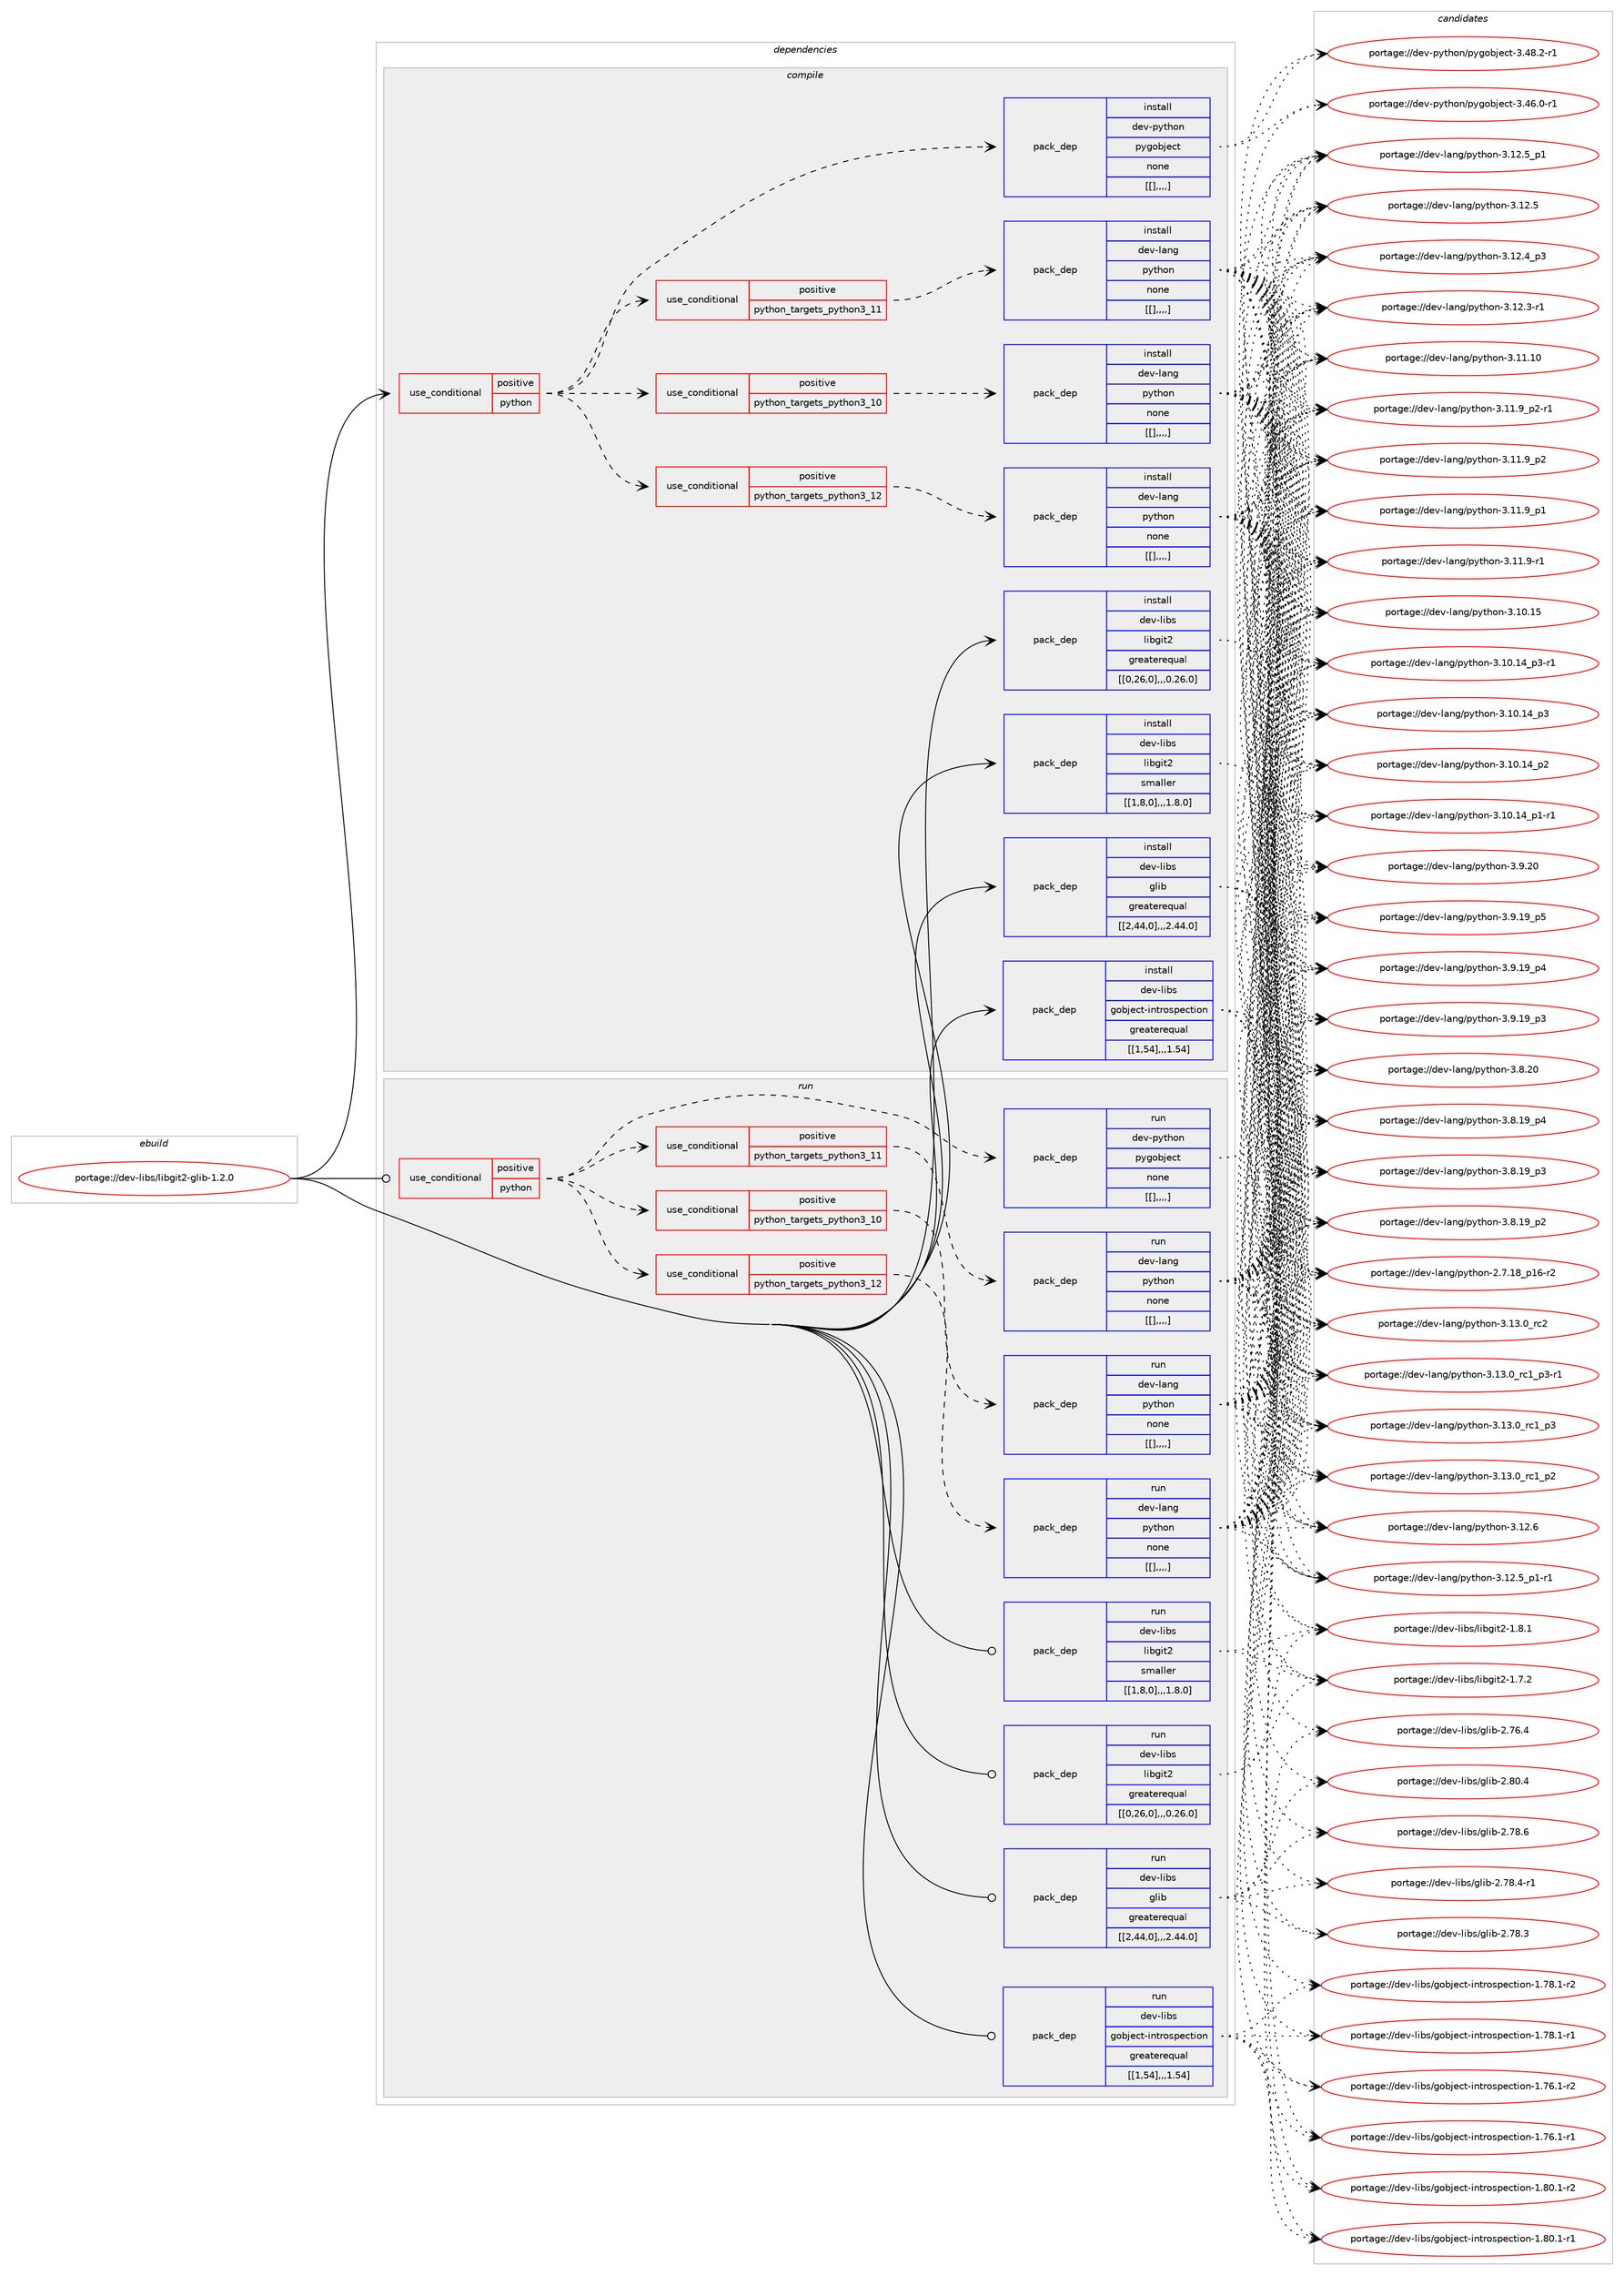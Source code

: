 digraph prolog {

# *************
# Graph options
# *************

newrank=true;
concentrate=true;
compound=true;
graph [rankdir=LR,fontname=Helvetica,fontsize=10,ranksep=1.5];#, ranksep=2.5, nodesep=0.2];
edge  [arrowhead=vee];
node  [fontname=Helvetica,fontsize=10];

# **********
# The ebuild
# **********

subgraph cluster_leftcol {
color=gray;
label=<<i>ebuild</i>>;
id [label="portage://dev-libs/libgit2-glib-1.2.0", color=red, width=4, href="../dev-libs/libgit2-glib-1.2.0.svg"];
}

# ****************
# The dependencies
# ****************

subgraph cluster_midcol {
color=gray;
label=<<i>dependencies</i>>;
subgraph cluster_compile {
fillcolor="#eeeeee";
style=filled;
label=<<i>compile</i>>;
subgraph cond27220 {
dependency110804 [label=<<TABLE BORDER="0" CELLBORDER="1" CELLSPACING="0" CELLPADDING="4"><TR><TD ROWSPAN="3" CELLPADDING="10">use_conditional</TD></TR><TR><TD>positive</TD></TR><TR><TD>python</TD></TR></TABLE>>, shape=none, color=red];
subgraph cond27221 {
dependency110805 [label=<<TABLE BORDER="0" CELLBORDER="1" CELLSPACING="0" CELLPADDING="4"><TR><TD ROWSPAN="3" CELLPADDING="10">use_conditional</TD></TR><TR><TD>positive</TD></TR><TR><TD>python_targets_python3_10</TD></TR></TABLE>>, shape=none, color=red];
subgraph pack82420 {
dependency110806 [label=<<TABLE BORDER="0" CELLBORDER="1" CELLSPACING="0" CELLPADDING="4" WIDTH="220"><TR><TD ROWSPAN="6" CELLPADDING="30">pack_dep</TD></TR><TR><TD WIDTH="110">install</TD></TR><TR><TD>dev-lang</TD></TR><TR><TD>python</TD></TR><TR><TD>none</TD></TR><TR><TD>[[],,,,]</TD></TR></TABLE>>, shape=none, color=blue];
}
dependency110805:e -> dependency110806:w [weight=20,style="dashed",arrowhead="vee"];
}
dependency110804:e -> dependency110805:w [weight=20,style="dashed",arrowhead="vee"];
subgraph cond27222 {
dependency110807 [label=<<TABLE BORDER="0" CELLBORDER="1" CELLSPACING="0" CELLPADDING="4"><TR><TD ROWSPAN="3" CELLPADDING="10">use_conditional</TD></TR><TR><TD>positive</TD></TR><TR><TD>python_targets_python3_11</TD></TR></TABLE>>, shape=none, color=red];
subgraph pack82421 {
dependency110808 [label=<<TABLE BORDER="0" CELLBORDER="1" CELLSPACING="0" CELLPADDING="4" WIDTH="220"><TR><TD ROWSPAN="6" CELLPADDING="30">pack_dep</TD></TR><TR><TD WIDTH="110">install</TD></TR><TR><TD>dev-lang</TD></TR><TR><TD>python</TD></TR><TR><TD>none</TD></TR><TR><TD>[[],,,,]</TD></TR></TABLE>>, shape=none, color=blue];
}
dependency110807:e -> dependency110808:w [weight=20,style="dashed",arrowhead="vee"];
}
dependency110804:e -> dependency110807:w [weight=20,style="dashed",arrowhead="vee"];
subgraph cond27223 {
dependency110809 [label=<<TABLE BORDER="0" CELLBORDER="1" CELLSPACING="0" CELLPADDING="4"><TR><TD ROWSPAN="3" CELLPADDING="10">use_conditional</TD></TR><TR><TD>positive</TD></TR><TR><TD>python_targets_python3_12</TD></TR></TABLE>>, shape=none, color=red];
subgraph pack82422 {
dependency110810 [label=<<TABLE BORDER="0" CELLBORDER="1" CELLSPACING="0" CELLPADDING="4" WIDTH="220"><TR><TD ROWSPAN="6" CELLPADDING="30">pack_dep</TD></TR><TR><TD WIDTH="110">install</TD></TR><TR><TD>dev-lang</TD></TR><TR><TD>python</TD></TR><TR><TD>none</TD></TR><TR><TD>[[],,,,]</TD></TR></TABLE>>, shape=none, color=blue];
}
dependency110809:e -> dependency110810:w [weight=20,style="dashed",arrowhead="vee"];
}
dependency110804:e -> dependency110809:w [weight=20,style="dashed",arrowhead="vee"];
subgraph pack82423 {
dependency110811 [label=<<TABLE BORDER="0" CELLBORDER="1" CELLSPACING="0" CELLPADDING="4" WIDTH="220"><TR><TD ROWSPAN="6" CELLPADDING="30">pack_dep</TD></TR><TR><TD WIDTH="110">install</TD></TR><TR><TD>dev-python</TD></TR><TR><TD>pygobject</TD></TR><TR><TD>none</TD></TR><TR><TD>[[],,,,]</TD></TR></TABLE>>, shape=none, color=blue];
}
dependency110804:e -> dependency110811:w [weight=20,style="dashed",arrowhead="vee"];
}
id:e -> dependency110804:w [weight=20,style="solid",arrowhead="vee"];
subgraph pack82424 {
dependency110812 [label=<<TABLE BORDER="0" CELLBORDER="1" CELLSPACING="0" CELLPADDING="4" WIDTH="220"><TR><TD ROWSPAN="6" CELLPADDING="30">pack_dep</TD></TR><TR><TD WIDTH="110">install</TD></TR><TR><TD>dev-libs</TD></TR><TR><TD>glib</TD></TR><TR><TD>greaterequal</TD></TR><TR><TD>[[2,44,0],,,2.44.0]</TD></TR></TABLE>>, shape=none, color=blue];
}
id:e -> dependency110812:w [weight=20,style="solid",arrowhead="vee"];
subgraph pack82425 {
dependency110813 [label=<<TABLE BORDER="0" CELLBORDER="1" CELLSPACING="0" CELLPADDING="4" WIDTH="220"><TR><TD ROWSPAN="6" CELLPADDING="30">pack_dep</TD></TR><TR><TD WIDTH="110">install</TD></TR><TR><TD>dev-libs</TD></TR><TR><TD>gobject-introspection</TD></TR><TR><TD>greaterequal</TD></TR><TR><TD>[[1,54],,,1.54]</TD></TR></TABLE>>, shape=none, color=blue];
}
id:e -> dependency110813:w [weight=20,style="solid",arrowhead="vee"];
subgraph pack82426 {
dependency110814 [label=<<TABLE BORDER="0" CELLBORDER="1" CELLSPACING="0" CELLPADDING="4" WIDTH="220"><TR><TD ROWSPAN="6" CELLPADDING="30">pack_dep</TD></TR><TR><TD WIDTH="110">install</TD></TR><TR><TD>dev-libs</TD></TR><TR><TD>libgit2</TD></TR><TR><TD>greaterequal</TD></TR><TR><TD>[[0,26,0],,,0.26.0]</TD></TR></TABLE>>, shape=none, color=blue];
}
id:e -> dependency110814:w [weight=20,style="solid",arrowhead="vee"];
subgraph pack82427 {
dependency110815 [label=<<TABLE BORDER="0" CELLBORDER="1" CELLSPACING="0" CELLPADDING="4" WIDTH="220"><TR><TD ROWSPAN="6" CELLPADDING="30">pack_dep</TD></TR><TR><TD WIDTH="110">install</TD></TR><TR><TD>dev-libs</TD></TR><TR><TD>libgit2</TD></TR><TR><TD>smaller</TD></TR><TR><TD>[[1,8,0],,,1.8.0]</TD></TR></TABLE>>, shape=none, color=blue];
}
id:e -> dependency110815:w [weight=20,style="solid",arrowhead="vee"];
}
subgraph cluster_compileandrun {
fillcolor="#eeeeee";
style=filled;
label=<<i>compile and run</i>>;
}
subgraph cluster_run {
fillcolor="#eeeeee";
style=filled;
label=<<i>run</i>>;
subgraph cond27224 {
dependency110816 [label=<<TABLE BORDER="0" CELLBORDER="1" CELLSPACING="0" CELLPADDING="4"><TR><TD ROWSPAN="3" CELLPADDING="10">use_conditional</TD></TR><TR><TD>positive</TD></TR><TR><TD>python</TD></TR></TABLE>>, shape=none, color=red];
subgraph cond27225 {
dependency110817 [label=<<TABLE BORDER="0" CELLBORDER="1" CELLSPACING="0" CELLPADDING="4"><TR><TD ROWSPAN="3" CELLPADDING="10">use_conditional</TD></TR><TR><TD>positive</TD></TR><TR><TD>python_targets_python3_10</TD></TR></TABLE>>, shape=none, color=red];
subgraph pack82428 {
dependency110818 [label=<<TABLE BORDER="0" CELLBORDER="1" CELLSPACING="0" CELLPADDING="4" WIDTH="220"><TR><TD ROWSPAN="6" CELLPADDING="30">pack_dep</TD></TR><TR><TD WIDTH="110">run</TD></TR><TR><TD>dev-lang</TD></TR><TR><TD>python</TD></TR><TR><TD>none</TD></TR><TR><TD>[[],,,,]</TD></TR></TABLE>>, shape=none, color=blue];
}
dependency110817:e -> dependency110818:w [weight=20,style="dashed",arrowhead="vee"];
}
dependency110816:e -> dependency110817:w [weight=20,style="dashed",arrowhead="vee"];
subgraph cond27226 {
dependency110819 [label=<<TABLE BORDER="0" CELLBORDER="1" CELLSPACING="0" CELLPADDING="4"><TR><TD ROWSPAN="3" CELLPADDING="10">use_conditional</TD></TR><TR><TD>positive</TD></TR><TR><TD>python_targets_python3_11</TD></TR></TABLE>>, shape=none, color=red];
subgraph pack82429 {
dependency110820 [label=<<TABLE BORDER="0" CELLBORDER="1" CELLSPACING="0" CELLPADDING="4" WIDTH="220"><TR><TD ROWSPAN="6" CELLPADDING="30">pack_dep</TD></TR><TR><TD WIDTH="110">run</TD></TR><TR><TD>dev-lang</TD></TR><TR><TD>python</TD></TR><TR><TD>none</TD></TR><TR><TD>[[],,,,]</TD></TR></TABLE>>, shape=none, color=blue];
}
dependency110819:e -> dependency110820:w [weight=20,style="dashed",arrowhead="vee"];
}
dependency110816:e -> dependency110819:w [weight=20,style="dashed",arrowhead="vee"];
subgraph cond27227 {
dependency110821 [label=<<TABLE BORDER="0" CELLBORDER="1" CELLSPACING="0" CELLPADDING="4"><TR><TD ROWSPAN="3" CELLPADDING="10">use_conditional</TD></TR><TR><TD>positive</TD></TR><TR><TD>python_targets_python3_12</TD></TR></TABLE>>, shape=none, color=red];
subgraph pack82430 {
dependency110822 [label=<<TABLE BORDER="0" CELLBORDER="1" CELLSPACING="0" CELLPADDING="4" WIDTH="220"><TR><TD ROWSPAN="6" CELLPADDING="30">pack_dep</TD></TR><TR><TD WIDTH="110">run</TD></TR><TR><TD>dev-lang</TD></TR><TR><TD>python</TD></TR><TR><TD>none</TD></TR><TR><TD>[[],,,,]</TD></TR></TABLE>>, shape=none, color=blue];
}
dependency110821:e -> dependency110822:w [weight=20,style="dashed",arrowhead="vee"];
}
dependency110816:e -> dependency110821:w [weight=20,style="dashed",arrowhead="vee"];
subgraph pack82431 {
dependency110823 [label=<<TABLE BORDER="0" CELLBORDER="1" CELLSPACING="0" CELLPADDING="4" WIDTH="220"><TR><TD ROWSPAN="6" CELLPADDING="30">pack_dep</TD></TR><TR><TD WIDTH="110">run</TD></TR><TR><TD>dev-python</TD></TR><TR><TD>pygobject</TD></TR><TR><TD>none</TD></TR><TR><TD>[[],,,,]</TD></TR></TABLE>>, shape=none, color=blue];
}
dependency110816:e -> dependency110823:w [weight=20,style="dashed",arrowhead="vee"];
}
id:e -> dependency110816:w [weight=20,style="solid",arrowhead="odot"];
subgraph pack82432 {
dependency110824 [label=<<TABLE BORDER="0" CELLBORDER="1" CELLSPACING="0" CELLPADDING="4" WIDTH="220"><TR><TD ROWSPAN="6" CELLPADDING="30">pack_dep</TD></TR><TR><TD WIDTH="110">run</TD></TR><TR><TD>dev-libs</TD></TR><TR><TD>glib</TD></TR><TR><TD>greaterequal</TD></TR><TR><TD>[[2,44,0],,,2.44.0]</TD></TR></TABLE>>, shape=none, color=blue];
}
id:e -> dependency110824:w [weight=20,style="solid",arrowhead="odot"];
subgraph pack82433 {
dependency110825 [label=<<TABLE BORDER="0" CELLBORDER="1" CELLSPACING="0" CELLPADDING="4" WIDTH="220"><TR><TD ROWSPAN="6" CELLPADDING="30">pack_dep</TD></TR><TR><TD WIDTH="110">run</TD></TR><TR><TD>dev-libs</TD></TR><TR><TD>gobject-introspection</TD></TR><TR><TD>greaterequal</TD></TR><TR><TD>[[1,54],,,1.54]</TD></TR></TABLE>>, shape=none, color=blue];
}
id:e -> dependency110825:w [weight=20,style="solid",arrowhead="odot"];
subgraph pack82434 {
dependency110826 [label=<<TABLE BORDER="0" CELLBORDER="1" CELLSPACING="0" CELLPADDING="4" WIDTH="220"><TR><TD ROWSPAN="6" CELLPADDING="30">pack_dep</TD></TR><TR><TD WIDTH="110">run</TD></TR><TR><TD>dev-libs</TD></TR><TR><TD>libgit2</TD></TR><TR><TD>greaterequal</TD></TR><TR><TD>[[0,26,0],,,0.26.0]</TD></TR></TABLE>>, shape=none, color=blue];
}
id:e -> dependency110826:w [weight=20,style="solid",arrowhead="odot"];
subgraph pack82435 {
dependency110827 [label=<<TABLE BORDER="0" CELLBORDER="1" CELLSPACING="0" CELLPADDING="4" WIDTH="220"><TR><TD ROWSPAN="6" CELLPADDING="30">pack_dep</TD></TR><TR><TD WIDTH="110">run</TD></TR><TR><TD>dev-libs</TD></TR><TR><TD>libgit2</TD></TR><TR><TD>smaller</TD></TR><TR><TD>[[1,8,0],,,1.8.0]</TD></TR></TABLE>>, shape=none, color=blue];
}
id:e -> dependency110827:w [weight=20,style="solid",arrowhead="odot"];
}
}

# **************
# The candidates
# **************

subgraph cluster_choices {
rank=same;
color=gray;
label=<<i>candidates</i>>;

subgraph choice82420 {
color=black;
nodesep=1;
choice10010111845108971101034711212111610411111045514649514648951149950 [label="portage://dev-lang/python-3.13.0_rc2", color=red, width=4,href="../dev-lang/python-3.13.0_rc2.svg"];
choice1001011184510897110103471121211161041111104551464951464895114994995112514511449 [label="portage://dev-lang/python-3.13.0_rc1_p3-r1", color=red, width=4,href="../dev-lang/python-3.13.0_rc1_p3-r1.svg"];
choice100101118451089711010347112121116104111110455146495146489511499499511251 [label="portage://dev-lang/python-3.13.0_rc1_p3", color=red, width=4,href="../dev-lang/python-3.13.0_rc1_p3.svg"];
choice100101118451089711010347112121116104111110455146495146489511499499511250 [label="portage://dev-lang/python-3.13.0_rc1_p2", color=red, width=4,href="../dev-lang/python-3.13.0_rc1_p2.svg"];
choice10010111845108971101034711212111610411111045514649504654 [label="portage://dev-lang/python-3.12.6", color=red, width=4,href="../dev-lang/python-3.12.6.svg"];
choice1001011184510897110103471121211161041111104551464950465395112494511449 [label="portage://dev-lang/python-3.12.5_p1-r1", color=red, width=4,href="../dev-lang/python-3.12.5_p1-r1.svg"];
choice100101118451089711010347112121116104111110455146495046539511249 [label="portage://dev-lang/python-3.12.5_p1", color=red, width=4,href="../dev-lang/python-3.12.5_p1.svg"];
choice10010111845108971101034711212111610411111045514649504653 [label="portage://dev-lang/python-3.12.5", color=red, width=4,href="../dev-lang/python-3.12.5.svg"];
choice100101118451089711010347112121116104111110455146495046529511251 [label="portage://dev-lang/python-3.12.4_p3", color=red, width=4,href="../dev-lang/python-3.12.4_p3.svg"];
choice100101118451089711010347112121116104111110455146495046514511449 [label="portage://dev-lang/python-3.12.3-r1", color=red, width=4,href="../dev-lang/python-3.12.3-r1.svg"];
choice1001011184510897110103471121211161041111104551464949464948 [label="portage://dev-lang/python-3.11.10", color=red, width=4,href="../dev-lang/python-3.11.10.svg"];
choice1001011184510897110103471121211161041111104551464949465795112504511449 [label="portage://dev-lang/python-3.11.9_p2-r1", color=red, width=4,href="../dev-lang/python-3.11.9_p2-r1.svg"];
choice100101118451089711010347112121116104111110455146494946579511250 [label="portage://dev-lang/python-3.11.9_p2", color=red, width=4,href="../dev-lang/python-3.11.9_p2.svg"];
choice100101118451089711010347112121116104111110455146494946579511249 [label="portage://dev-lang/python-3.11.9_p1", color=red, width=4,href="../dev-lang/python-3.11.9_p1.svg"];
choice100101118451089711010347112121116104111110455146494946574511449 [label="portage://dev-lang/python-3.11.9-r1", color=red, width=4,href="../dev-lang/python-3.11.9-r1.svg"];
choice1001011184510897110103471121211161041111104551464948464953 [label="portage://dev-lang/python-3.10.15", color=red, width=4,href="../dev-lang/python-3.10.15.svg"];
choice100101118451089711010347112121116104111110455146494846495295112514511449 [label="portage://dev-lang/python-3.10.14_p3-r1", color=red, width=4,href="../dev-lang/python-3.10.14_p3-r1.svg"];
choice10010111845108971101034711212111610411111045514649484649529511251 [label="portage://dev-lang/python-3.10.14_p3", color=red, width=4,href="../dev-lang/python-3.10.14_p3.svg"];
choice10010111845108971101034711212111610411111045514649484649529511250 [label="portage://dev-lang/python-3.10.14_p2", color=red, width=4,href="../dev-lang/python-3.10.14_p2.svg"];
choice100101118451089711010347112121116104111110455146494846495295112494511449 [label="portage://dev-lang/python-3.10.14_p1-r1", color=red, width=4,href="../dev-lang/python-3.10.14_p1-r1.svg"];
choice10010111845108971101034711212111610411111045514657465048 [label="portage://dev-lang/python-3.9.20", color=red, width=4,href="../dev-lang/python-3.9.20.svg"];
choice100101118451089711010347112121116104111110455146574649579511253 [label="portage://dev-lang/python-3.9.19_p5", color=red, width=4,href="../dev-lang/python-3.9.19_p5.svg"];
choice100101118451089711010347112121116104111110455146574649579511252 [label="portage://dev-lang/python-3.9.19_p4", color=red, width=4,href="../dev-lang/python-3.9.19_p4.svg"];
choice100101118451089711010347112121116104111110455146574649579511251 [label="portage://dev-lang/python-3.9.19_p3", color=red, width=4,href="../dev-lang/python-3.9.19_p3.svg"];
choice10010111845108971101034711212111610411111045514656465048 [label="portage://dev-lang/python-3.8.20", color=red, width=4,href="../dev-lang/python-3.8.20.svg"];
choice100101118451089711010347112121116104111110455146564649579511252 [label="portage://dev-lang/python-3.8.19_p4", color=red, width=4,href="../dev-lang/python-3.8.19_p4.svg"];
choice100101118451089711010347112121116104111110455146564649579511251 [label="portage://dev-lang/python-3.8.19_p3", color=red, width=4,href="../dev-lang/python-3.8.19_p3.svg"];
choice100101118451089711010347112121116104111110455146564649579511250 [label="portage://dev-lang/python-3.8.19_p2", color=red, width=4,href="../dev-lang/python-3.8.19_p2.svg"];
choice100101118451089711010347112121116104111110455046554649569511249544511450 [label="portage://dev-lang/python-2.7.18_p16-r2", color=red, width=4,href="../dev-lang/python-2.7.18_p16-r2.svg"];
dependency110806:e -> choice10010111845108971101034711212111610411111045514649514648951149950:w [style=dotted,weight="100"];
dependency110806:e -> choice1001011184510897110103471121211161041111104551464951464895114994995112514511449:w [style=dotted,weight="100"];
dependency110806:e -> choice100101118451089711010347112121116104111110455146495146489511499499511251:w [style=dotted,weight="100"];
dependency110806:e -> choice100101118451089711010347112121116104111110455146495146489511499499511250:w [style=dotted,weight="100"];
dependency110806:e -> choice10010111845108971101034711212111610411111045514649504654:w [style=dotted,weight="100"];
dependency110806:e -> choice1001011184510897110103471121211161041111104551464950465395112494511449:w [style=dotted,weight="100"];
dependency110806:e -> choice100101118451089711010347112121116104111110455146495046539511249:w [style=dotted,weight="100"];
dependency110806:e -> choice10010111845108971101034711212111610411111045514649504653:w [style=dotted,weight="100"];
dependency110806:e -> choice100101118451089711010347112121116104111110455146495046529511251:w [style=dotted,weight="100"];
dependency110806:e -> choice100101118451089711010347112121116104111110455146495046514511449:w [style=dotted,weight="100"];
dependency110806:e -> choice1001011184510897110103471121211161041111104551464949464948:w [style=dotted,weight="100"];
dependency110806:e -> choice1001011184510897110103471121211161041111104551464949465795112504511449:w [style=dotted,weight="100"];
dependency110806:e -> choice100101118451089711010347112121116104111110455146494946579511250:w [style=dotted,weight="100"];
dependency110806:e -> choice100101118451089711010347112121116104111110455146494946579511249:w [style=dotted,weight="100"];
dependency110806:e -> choice100101118451089711010347112121116104111110455146494946574511449:w [style=dotted,weight="100"];
dependency110806:e -> choice1001011184510897110103471121211161041111104551464948464953:w [style=dotted,weight="100"];
dependency110806:e -> choice100101118451089711010347112121116104111110455146494846495295112514511449:w [style=dotted,weight="100"];
dependency110806:e -> choice10010111845108971101034711212111610411111045514649484649529511251:w [style=dotted,weight="100"];
dependency110806:e -> choice10010111845108971101034711212111610411111045514649484649529511250:w [style=dotted,weight="100"];
dependency110806:e -> choice100101118451089711010347112121116104111110455146494846495295112494511449:w [style=dotted,weight="100"];
dependency110806:e -> choice10010111845108971101034711212111610411111045514657465048:w [style=dotted,weight="100"];
dependency110806:e -> choice100101118451089711010347112121116104111110455146574649579511253:w [style=dotted,weight="100"];
dependency110806:e -> choice100101118451089711010347112121116104111110455146574649579511252:w [style=dotted,weight="100"];
dependency110806:e -> choice100101118451089711010347112121116104111110455146574649579511251:w [style=dotted,weight="100"];
dependency110806:e -> choice10010111845108971101034711212111610411111045514656465048:w [style=dotted,weight="100"];
dependency110806:e -> choice100101118451089711010347112121116104111110455146564649579511252:w [style=dotted,weight="100"];
dependency110806:e -> choice100101118451089711010347112121116104111110455146564649579511251:w [style=dotted,weight="100"];
dependency110806:e -> choice100101118451089711010347112121116104111110455146564649579511250:w [style=dotted,weight="100"];
dependency110806:e -> choice100101118451089711010347112121116104111110455046554649569511249544511450:w [style=dotted,weight="100"];
}
subgraph choice82421 {
color=black;
nodesep=1;
choice10010111845108971101034711212111610411111045514649514648951149950 [label="portage://dev-lang/python-3.13.0_rc2", color=red, width=4,href="../dev-lang/python-3.13.0_rc2.svg"];
choice1001011184510897110103471121211161041111104551464951464895114994995112514511449 [label="portage://dev-lang/python-3.13.0_rc1_p3-r1", color=red, width=4,href="../dev-lang/python-3.13.0_rc1_p3-r1.svg"];
choice100101118451089711010347112121116104111110455146495146489511499499511251 [label="portage://dev-lang/python-3.13.0_rc1_p3", color=red, width=4,href="../dev-lang/python-3.13.0_rc1_p3.svg"];
choice100101118451089711010347112121116104111110455146495146489511499499511250 [label="portage://dev-lang/python-3.13.0_rc1_p2", color=red, width=4,href="../dev-lang/python-3.13.0_rc1_p2.svg"];
choice10010111845108971101034711212111610411111045514649504654 [label="portage://dev-lang/python-3.12.6", color=red, width=4,href="../dev-lang/python-3.12.6.svg"];
choice1001011184510897110103471121211161041111104551464950465395112494511449 [label="portage://dev-lang/python-3.12.5_p1-r1", color=red, width=4,href="../dev-lang/python-3.12.5_p1-r1.svg"];
choice100101118451089711010347112121116104111110455146495046539511249 [label="portage://dev-lang/python-3.12.5_p1", color=red, width=4,href="../dev-lang/python-3.12.5_p1.svg"];
choice10010111845108971101034711212111610411111045514649504653 [label="portage://dev-lang/python-3.12.5", color=red, width=4,href="../dev-lang/python-3.12.5.svg"];
choice100101118451089711010347112121116104111110455146495046529511251 [label="portage://dev-lang/python-3.12.4_p3", color=red, width=4,href="../dev-lang/python-3.12.4_p3.svg"];
choice100101118451089711010347112121116104111110455146495046514511449 [label="portage://dev-lang/python-3.12.3-r1", color=red, width=4,href="../dev-lang/python-3.12.3-r1.svg"];
choice1001011184510897110103471121211161041111104551464949464948 [label="portage://dev-lang/python-3.11.10", color=red, width=4,href="../dev-lang/python-3.11.10.svg"];
choice1001011184510897110103471121211161041111104551464949465795112504511449 [label="portage://dev-lang/python-3.11.9_p2-r1", color=red, width=4,href="../dev-lang/python-3.11.9_p2-r1.svg"];
choice100101118451089711010347112121116104111110455146494946579511250 [label="portage://dev-lang/python-3.11.9_p2", color=red, width=4,href="../dev-lang/python-3.11.9_p2.svg"];
choice100101118451089711010347112121116104111110455146494946579511249 [label="portage://dev-lang/python-3.11.9_p1", color=red, width=4,href="../dev-lang/python-3.11.9_p1.svg"];
choice100101118451089711010347112121116104111110455146494946574511449 [label="portage://dev-lang/python-3.11.9-r1", color=red, width=4,href="../dev-lang/python-3.11.9-r1.svg"];
choice1001011184510897110103471121211161041111104551464948464953 [label="portage://dev-lang/python-3.10.15", color=red, width=4,href="../dev-lang/python-3.10.15.svg"];
choice100101118451089711010347112121116104111110455146494846495295112514511449 [label="portage://dev-lang/python-3.10.14_p3-r1", color=red, width=4,href="../dev-lang/python-3.10.14_p3-r1.svg"];
choice10010111845108971101034711212111610411111045514649484649529511251 [label="portage://dev-lang/python-3.10.14_p3", color=red, width=4,href="../dev-lang/python-3.10.14_p3.svg"];
choice10010111845108971101034711212111610411111045514649484649529511250 [label="portage://dev-lang/python-3.10.14_p2", color=red, width=4,href="../dev-lang/python-3.10.14_p2.svg"];
choice100101118451089711010347112121116104111110455146494846495295112494511449 [label="portage://dev-lang/python-3.10.14_p1-r1", color=red, width=4,href="../dev-lang/python-3.10.14_p1-r1.svg"];
choice10010111845108971101034711212111610411111045514657465048 [label="portage://dev-lang/python-3.9.20", color=red, width=4,href="../dev-lang/python-3.9.20.svg"];
choice100101118451089711010347112121116104111110455146574649579511253 [label="portage://dev-lang/python-3.9.19_p5", color=red, width=4,href="../dev-lang/python-3.9.19_p5.svg"];
choice100101118451089711010347112121116104111110455146574649579511252 [label="portage://dev-lang/python-3.9.19_p4", color=red, width=4,href="../dev-lang/python-3.9.19_p4.svg"];
choice100101118451089711010347112121116104111110455146574649579511251 [label="portage://dev-lang/python-3.9.19_p3", color=red, width=4,href="../dev-lang/python-3.9.19_p3.svg"];
choice10010111845108971101034711212111610411111045514656465048 [label="portage://dev-lang/python-3.8.20", color=red, width=4,href="../dev-lang/python-3.8.20.svg"];
choice100101118451089711010347112121116104111110455146564649579511252 [label="portage://dev-lang/python-3.8.19_p4", color=red, width=4,href="../dev-lang/python-3.8.19_p4.svg"];
choice100101118451089711010347112121116104111110455146564649579511251 [label="portage://dev-lang/python-3.8.19_p3", color=red, width=4,href="../dev-lang/python-3.8.19_p3.svg"];
choice100101118451089711010347112121116104111110455146564649579511250 [label="portage://dev-lang/python-3.8.19_p2", color=red, width=4,href="../dev-lang/python-3.8.19_p2.svg"];
choice100101118451089711010347112121116104111110455046554649569511249544511450 [label="portage://dev-lang/python-2.7.18_p16-r2", color=red, width=4,href="../dev-lang/python-2.7.18_p16-r2.svg"];
dependency110808:e -> choice10010111845108971101034711212111610411111045514649514648951149950:w [style=dotted,weight="100"];
dependency110808:e -> choice1001011184510897110103471121211161041111104551464951464895114994995112514511449:w [style=dotted,weight="100"];
dependency110808:e -> choice100101118451089711010347112121116104111110455146495146489511499499511251:w [style=dotted,weight="100"];
dependency110808:e -> choice100101118451089711010347112121116104111110455146495146489511499499511250:w [style=dotted,weight="100"];
dependency110808:e -> choice10010111845108971101034711212111610411111045514649504654:w [style=dotted,weight="100"];
dependency110808:e -> choice1001011184510897110103471121211161041111104551464950465395112494511449:w [style=dotted,weight="100"];
dependency110808:e -> choice100101118451089711010347112121116104111110455146495046539511249:w [style=dotted,weight="100"];
dependency110808:e -> choice10010111845108971101034711212111610411111045514649504653:w [style=dotted,weight="100"];
dependency110808:e -> choice100101118451089711010347112121116104111110455146495046529511251:w [style=dotted,weight="100"];
dependency110808:e -> choice100101118451089711010347112121116104111110455146495046514511449:w [style=dotted,weight="100"];
dependency110808:e -> choice1001011184510897110103471121211161041111104551464949464948:w [style=dotted,weight="100"];
dependency110808:e -> choice1001011184510897110103471121211161041111104551464949465795112504511449:w [style=dotted,weight="100"];
dependency110808:e -> choice100101118451089711010347112121116104111110455146494946579511250:w [style=dotted,weight="100"];
dependency110808:e -> choice100101118451089711010347112121116104111110455146494946579511249:w [style=dotted,weight="100"];
dependency110808:e -> choice100101118451089711010347112121116104111110455146494946574511449:w [style=dotted,weight="100"];
dependency110808:e -> choice1001011184510897110103471121211161041111104551464948464953:w [style=dotted,weight="100"];
dependency110808:e -> choice100101118451089711010347112121116104111110455146494846495295112514511449:w [style=dotted,weight="100"];
dependency110808:e -> choice10010111845108971101034711212111610411111045514649484649529511251:w [style=dotted,weight="100"];
dependency110808:e -> choice10010111845108971101034711212111610411111045514649484649529511250:w [style=dotted,weight="100"];
dependency110808:e -> choice100101118451089711010347112121116104111110455146494846495295112494511449:w [style=dotted,weight="100"];
dependency110808:e -> choice10010111845108971101034711212111610411111045514657465048:w [style=dotted,weight="100"];
dependency110808:e -> choice100101118451089711010347112121116104111110455146574649579511253:w [style=dotted,weight="100"];
dependency110808:e -> choice100101118451089711010347112121116104111110455146574649579511252:w [style=dotted,weight="100"];
dependency110808:e -> choice100101118451089711010347112121116104111110455146574649579511251:w [style=dotted,weight="100"];
dependency110808:e -> choice10010111845108971101034711212111610411111045514656465048:w [style=dotted,weight="100"];
dependency110808:e -> choice100101118451089711010347112121116104111110455146564649579511252:w [style=dotted,weight="100"];
dependency110808:e -> choice100101118451089711010347112121116104111110455146564649579511251:w [style=dotted,weight="100"];
dependency110808:e -> choice100101118451089711010347112121116104111110455146564649579511250:w [style=dotted,weight="100"];
dependency110808:e -> choice100101118451089711010347112121116104111110455046554649569511249544511450:w [style=dotted,weight="100"];
}
subgraph choice82422 {
color=black;
nodesep=1;
choice10010111845108971101034711212111610411111045514649514648951149950 [label="portage://dev-lang/python-3.13.0_rc2", color=red, width=4,href="../dev-lang/python-3.13.0_rc2.svg"];
choice1001011184510897110103471121211161041111104551464951464895114994995112514511449 [label="portage://dev-lang/python-3.13.0_rc1_p3-r1", color=red, width=4,href="../dev-lang/python-3.13.0_rc1_p3-r1.svg"];
choice100101118451089711010347112121116104111110455146495146489511499499511251 [label="portage://dev-lang/python-3.13.0_rc1_p3", color=red, width=4,href="../dev-lang/python-3.13.0_rc1_p3.svg"];
choice100101118451089711010347112121116104111110455146495146489511499499511250 [label="portage://dev-lang/python-3.13.0_rc1_p2", color=red, width=4,href="../dev-lang/python-3.13.0_rc1_p2.svg"];
choice10010111845108971101034711212111610411111045514649504654 [label="portage://dev-lang/python-3.12.6", color=red, width=4,href="../dev-lang/python-3.12.6.svg"];
choice1001011184510897110103471121211161041111104551464950465395112494511449 [label="portage://dev-lang/python-3.12.5_p1-r1", color=red, width=4,href="../dev-lang/python-3.12.5_p1-r1.svg"];
choice100101118451089711010347112121116104111110455146495046539511249 [label="portage://dev-lang/python-3.12.5_p1", color=red, width=4,href="../dev-lang/python-3.12.5_p1.svg"];
choice10010111845108971101034711212111610411111045514649504653 [label="portage://dev-lang/python-3.12.5", color=red, width=4,href="../dev-lang/python-3.12.5.svg"];
choice100101118451089711010347112121116104111110455146495046529511251 [label="portage://dev-lang/python-3.12.4_p3", color=red, width=4,href="../dev-lang/python-3.12.4_p3.svg"];
choice100101118451089711010347112121116104111110455146495046514511449 [label="portage://dev-lang/python-3.12.3-r1", color=red, width=4,href="../dev-lang/python-3.12.3-r1.svg"];
choice1001011184510897110103471121211161041111104551464949464948 [label="portage://dev-lang/python-3.11.10", color=red, width=4,href="../dev-lang/python-3.11.10.svg"];
choice1001011184510897110103471121211161041111104551464949465795112504511449 [label="portage://dev-lang/python-3.11.9_p2-r1", color=red, width=4,href="../dev-lang/python-3.11.9_p2-r1.svg"];
choice100101118451089711010347112121116104111110455146494946579511250 [label="portage://dev-lang/python-3.11.9_p2", color=red, width=4,href="../dev-lang/python-3.11.9_p2.svg"];
choice100101118451089711010347112121116104111110455146494946579511249 [label="portage://dev-lang/python-3.11.9_p1", color=red, width=4,href="../dev-lang/python-3.11.9_p1.svg"];
choice100101118451089711010347112121116104111110455146494946574511449 [label="portage://dev-lang/python-3.11.9-r1", color=red, width=4,href="../dev-lang/python-3.11.9-r1.svg"];
choice1001011184510897110103471121211161041111104551464948464953 [label="portage://dev-lang/python-3.10.15", color=red, width=4,href="../dev-lang/python-3.10.15.svg"];
choice100101118451089711010347112121116104111110455146494846495295112514511449 [label="portage://dev-lang/python-3.10.14_p3-r1", color=red, width=4,href="../dev-lang/python-3.10.14_p3-r1.svg"];
choice10010111845108971101034711212111610411111045514649484649529511251 [label="portage://dev-lang/python-3.10.14_p3", color=red, width=4,href="../dev-lang/python-3.10.14_p3.svg"];
choice10010111845108971101034711212111610411111045514649484649529511250 [label="portage://dev-lang/python-3.10.14_p2", color=red, width=4,href="../dev-lang/python-3.10.14_p2.svg"];
choice100101118451089711010347112121116104111110455146494846495295112494511449 [label="portage://dev-lang/python-3.10.14_p1-r1", color=red, width=4,href="../dev-lang/python-3.10.14_p1-r1.svg"];
choice10010111845108971101034711212111610411111045514657465048 [label="portage://dev-lang/python-3.9.20", color=red, width=4,href="../dev-lang/python-3.9.20.svg"];
choice100101118451089711010347112121116104111110455146574649579511253 [label="portage://dev-lang/python-3.9.19_p5", color=red, width=4,href="../dev-lang/python-3.9.19_p5.svg"];
choice100101118451089711010347112121116104111110455146574649579511252 [label="portage://dev-lang/python-3.9.19_p4", color=red, width=4,href="../dev-lang/python-3.9.19_p4.svg"];
choice100101118451089711010347112121116104111110455146574649579511251 [label="portage://dev-lang/python-3.9.19_p3", color=red, width=4,href="../dev-lang/python-3.9.19_p3.svg"];
choice10010111845108971101034711212111610411111045514656465048 [label="portage://dev-lang/python-3.8.20", color=red, width=4,href="../dev-lang/python-3.8.20.svg"];
choice100101118451089711010347112121116104111110455146564649579511252 [label="portage://dev-lang/python-3.8.19_p4", color=red, width=4,href="../dev-lang/python-3.8.19_p4.svg"];
choice100101118451089711010347112121116104111110455146564649579511251 [label="portage://dev-lang/python-3.8.19_p3", color=red, width=4,href="../dev-lang/python-3.8.19_p3.svg"];
choice100101118451089711010347112121116104111110455146564649579511250 [label="portage://dev-lang/python-3.8.19_p2", color=red, width=4,href="../dev-lang/python-3.8.19_p2.svg"];
choice100101118451089711010347112121116104111110455046554649569511249544511450 [label="portage://dev-lang/python-2.7.18_p16-r2", color=red, width=4,href="../dev-lang/python-2.7.18_p16-r2.svg"];
dependency110810:e -> choice10010111845108971101034711212111610411111045514649514648951149950:w [style=dotted,weight="100"];
dependency110810:e -> choice1001011184510897110103471121211161041111104551464951464895114994995112514511449:w [style=dotted,weight="100"];
dependency110810:e -> choice100101118451089711010347112121116104111110455146495146489511499499511251:w [style=dotted,weight="100"];
dependency110810:e -> choice100101118451089711010347112121116104111110455146495146489511499499511250:w [style=dotted,weight="100"];
dependency110810:e -> choice10010111845108971101034711212111610411111045514649504654:w [style=dotted,weight="100"];
dependency110810:e -> choice1001011184510897110103471121211161041111104551464950465395112494511449:w [style=dotted,weight="100"];
dependency110810:e -> choice100101118451089711010347112121116104111110455146495046539511249:w [style=dotted,weight="100"];
dependency110810:e -> choice10010111845108971101034711212111610411111045514649504653:w [style=dotted,weight="100"];
dependency110810:e -> choice100101118451089711010347112121116104111110455146495046529511251:w [style=dotted,weight="100"];
dependency110810:e -> choice100101118451089711010347112121116104111110455146495046514511449:w [style=dotted,weight="100"];
dependency110810:e -> choice1001011184510897110103471121211161041111104551464949464948:w [style=dotted,weight="100"];
dependency110810:e -> choice1001011184510897110103471121211161041111104551464949465795112504511449:w [style=dotted,weight="100"];
dependency110810:e -> choice100101118451089711010347112121116104111110455146494946579511250:w [style=dotted,weight="100"];
dependency110810:e -> choice100101118451089711010347112121116104111110455146494946579511249:w [style=dotted,weight="100"];
dependency110810:e -> choice100101118451089711010347112121116104111110455146494946574511449:w [style=dotted,weight="100"];
dependency110810:e -> choice1001011184510897110103471121211161041111104551464948464953:w [style=dotted,weight="100"];
dependency110810:e -> choice100101118451089711010347112121116104111110455146494846495295112514511449:w [style=dotted,weight="100"];
dependency110810:e -> choice10010111845108971101034711212111610411111045514649484649529511251:w [style=dotted,weight="100"];
dependency110810:e -> choice10010111845108971101034711212111610411111045514649484649529511250:w [style=dotted,weight="100"];
dependency110810:e -> choice100101118451089711010347112121116104111110455146494846495295112494511449:w [style=dotted,weight="100"];
dependency110810:e -> choice10010111845108971101034711212111610411111045514657465048:w [style=dotted,weight="100"];
dependency110810:e -> choice100101118451089711010347112121116104111110455146574649579511253:w [style=dotted,weight="100"];
dependency110810:e -> choice100101118451089711010347112121116104111110455146574649579511252:w [style=dotted,weight="100"];
dependency110810:e -> choice100101118451089711010347112121116104111110455146574649579511251:w [style=dotted,weight="100"];
dependency110810:e -> choice10010111845108971101034711212111610411111045514656465048:w [style=dotted,weight="100"];
dependency110810:e -> choice100101118451089711010347112121116104111110455146564649579511252:w [style=dotted,weight="100"];
dependency110810:e -> choice100101118451089711010347112121116104111110455146564649579511251:w [style=dotted,weight="100"];
dependency110810:e -> choice100101118451089711010347112121116104111110455146564649579511250:w [style=dotted,weight="100"];
dependency110810:e -> choice100101118451089711010347112121116104111110455046554649569511249544511450:w [style=dotted,weight="100"];
}
subgraph choice82423 {
color=black;
nodesep=1;
choice10010111845112121116104111110471121211031119810610199116455146525646504511449 [label="portage://dev-python/pygobject-3.48.2-r1", color=red, width=4,href="../dev-python/pygobject-3.48.2-r1.svg"];
choice10010111845112121116104111110471121211031119810610199116455146525446484511449 [label="portage://dev-python/pygobject-3.46.0-r1", color=red, width=4,href="../dev-python/pygobject-3.46.0-r1.svg"];
dependency110811:e -> choice10010111845112121116104111110471121211031119810610199116455146525646504511449:w [style=dotted,weight="100"];
dependency110811:e -> choice10010111845112121116104111110471121211031119810610199116455146525446484511449:w [style=dotted,weight="100"];
}
subgraph choice82424 {
color=black;
nodesep=1;
choice1001011184510810598115471031081059845504656484652 [label="portage://dev-libs/glib-2.80.4", color=red, width=4,href="../dev-libs/glib-2.80.4.svg"];
choice1001011184510810598115471031081059845504655564654 [label="portage://dev-libs/glib-2.78.6", color=red, width=4,href="../dev-libs/glib-2.78.6.svg"];
choice10010111845108105981154710310810598455046555646524511449 [label="portage://dev-libs/glib-2.78.4-r1", color=red, width=4,href="../dev-libs/glib-2.78.4-r1.svg"];
choice1001011184510810598115471031081059845504655564651 [label="portage://dev-libs/glib-2.78.3", color=red, width=4,href="../dev-libs/glib-2.78.3.svg"];
choice1001011184510810598115471031081059845504655544652 [label="portage://dev-libs/glib-2.76.4", color=red, width=4,href="../dev-libs/glib-2.76.4.svg"];
dependency110812:e -> choice1001011184510810598115471031081059845504656484652:w [style=dotted,weight="100"];
dependency110812:e -> choice1001011184510810598115471031081059845504655564654:w [style=dotted,weight="100"];
dependency110812:e -> choice10010111845108105981154710310810598455046555646524511449:w [style=dotted,weight="100"];
dependency110812:e -> choice1001011184510810598115471031081059845504655564651:w [style=dotted,weight="100"];
dependency110812:e -> choice1001011184510810598115471031081059845504655544652:w [style=dotted,weight="100"];
}
subgraph choice82425 {
color=black;
nodesep=1;
choice10010111845108105981154710311198106101991164510511011611411111511210199116105111110454946564846494511450 [label="portage://dev-libs/gobject-introspection-1.80.1-r2", color=red, width=4,href="../dev-libs/gobject-introspection-1.80.1-r2.svg"];
choice10010111845108105981154710311198106101991164510511011611411111511210199116105111110454946564846494511449 [label="portage://dev-libs/gobject-introspection-1.80.1-r1", color=red, width=4,href="../dev-libs/gobject-introspection-1.80.1-r1.svg"];
choice10010111845108105981154710311198106101991164510511011611411111511210199116105111110454946555646494511450 [label="portage://dev-libs/gobject-introspection-1.78.1-r2", color=red, width=4,href="../dev-libs/gobject-introspection-1.78.1-r2.svg"];
choice10010111845108105981154710311198106101991164510511011611411111511210199116105111110454946555646494511449 [label="portage://dev-libs/gobject-introspection-1.78.1-r1", color=red, width=4,href="../dev-libs/gobject-introspection-1.78.1-r1.svg"];
choice10010111845108105981154710311198106101991164510511011611411111511210199116105111110454946555446494511450 [label="portage://dev-libs/gobject-introspection-1.76.1-r2", color=red, width=4,href="../dev-libs/gobject-introspection-1.76.1-r2.svg"];
choice10010111845108105981154710311198106101991164510511011611411111511210199116105111110454946555446494511449 [label="portage://dev-libs/gobject-introspection-1.76.1-r1", color=red, width=4,href="../dev-libs/gobject-introspection-1.76.1-r1.svg"];
dependency110813:e -> choice10010111845108105981154710311198106101991164510511011611411111511210199116105111110454946564846494511450:w [style=dotted,weight="100"];
dependency110813:e -> choice10010111845108105981154710311198106101991164510511011611411111511210199116105111110454946564846494511449:w [style=dotted,weight="100"];
dependency110813:e -> choice10010111845108105981154710311198106101991164510511011611411111511210199116105111110454946555646494511450:w [style=dotted,weight="100"];
dependency110813:e -> choice10010111845108105981154710311198106101991164510511011611411111511210199116105111110454946555646494511449:w [style=dotted,weight="100"];
dependency110813:e -> choice10010111845108105981154710311198106101991164510511011611411111511210199116105111110454946555446494511450:w [style=dotted,weight="100"];
dependency110813:e -> choice10010111845108105981154710311198106101991164510511011611411111511210199116105111110454946555446494511449:w [style=dotted,weight="100"];
}
subgraph choice82426 {
color=black;
nodesep=1;
choice1001011184510810598115471081059810310511650454946564649 [label="portage://dev-libs/libgit2-1.8.1", color=red, width=4,href="../dev-libs/libgit2-1.8.1.svg"];
choice1001011184510810598115471081059810310511650454946554650 [label="portage://dev-libs/libgit2-1.7.2", color=red, width=4,href="../dev-libs/libgit2-1.7.2.svg"];
dependency110814:e -> choice1001011184510810598115471081059810310511650454946564649:w [style=dotted,weight="100"];
dependency110814:e -> choice1001011184510810598115471081059810310511650454946554650:w [style=dotted,weight="100"];
}
subgraph choice82427 {
color=black;
nodesep=1;
choice1001011184510810598115471081059810310511650454946564649 [label="portage://dev-libs/libgit2-1.8.1", color=red, width=4,href="../dev-libs/libgit2-1.8.1.svg"];
choice1001011184510810598115471081059810310511650454946554650 [label="portage://dev-libs/libgit2-1.7.2", color=red, width=4,href="../dev-libs/libgit2-1.7.2.svg"];
dependency110815:e -> choice1001011184510810598115471081059810310511650454946564649:w [style=dotted,weight="100"];
dependency110815:e -> choice1001011184510810598115471081059810310511650454946554650:w [style=dotted,weight="100"];
}
subgraph choice82428 {
color=black;
nodesep=1;
choice10010111845108971101034711212111610411111045514649514648951149950 [label="portage://dev-lang/python-3.13.0_rc2", color=red, width=4,href="../dev-lang/python-3.13.0_rc2.svg"];
choice1001011184510897110103471121211161041111104551464951464895114994995112514511449 [label="portage://dev-lang/python-3.13.0_rc1_p3-r1", color=red, width=4,href="../dev-lang/python-3.13.0_rc1_p3-r1.svg"];
choice100101118451089711010347112121116104111110455146495146489511499499511251 [label="portage://dev-lang/python-3.13.0_rc1_p3", color=red, width=4,href="../dev-lang/python-3.13.0_rc1_p3.svg"];
choice100101118451089711010347112121116104111110455146495146489511499499511250 [label="portage://dev-lang/python-3.13.0_rc1_p2", color=red, width=4,href="../dev-lang/python-3.13.0_rc1_p2.svg"];
choice10010111845108971101034711212111610411111045514649504654 [label="portage://dev-lang/python-3.12.6", color=red, width=4,href="../dev-lang/python-3.12.6.svg"];
choice1001011184510897110103471121211161041111104551464950465395112494511449 [label="portage://dev-lang/python-3.12.5_p1-r1", color=red, width=4,href="../dev-lang/python-3.12.5_p1-r1.svg"];
choice100101118451089711010347112121116104111110455146495046539511249 [label="portage://dev-lang/python-3.12.5_p1", color=red, width=4,href="../dev-lang/python-3.12.5_p1.svg"];
choice10010111845108971101034711212111610411111045514649504653 [label="portage://dev-lang/python-3.12.5", color=red, width=4,href="../dev-lang/python-3.12.5.svg"];
choice100101118451089711010347112121116104111110455146495046529511251 [label="portage://dev-lang/python-3.12.4_p3", color=red, width=4,href="../dev-lang/python-3.12.4_p3.svg"];
choice100101118451089711010347112121116104111110455146495046514511449 [label="portage://dev-lang/python-3.12.3-r1", color=red, width=4,href="../dev-lang/python-3.12.3-r1.svg"];
choice1001011184510897110103471121211161041111104551464949464948 [label="portage://dev-lang/python-3.11.10", color=red, width=4,href="../dev-lang/python-3.11.10.svg"];
choice1001011184510897110103471121211161041111104551464949465795112504511449 [label="portage://dev-lang/python-3.11.9_p2-r1", color=red, width=4,href="../dev-lang/python-3.11.9_p2-r1.svg"];
choice100101118451089711010347112121116104111110455146494946579511250 [label="portage://dev-lang/python-3.11.9_p2", color=red, width=4,href="../dev-lang/python-3.11.9_p2.svg"];
choice100101118451089711010347112121116104111110455146494946579511249 [label="portage://dev-lang/python-3.11.9_p1", color=red, width=4,href="../dev-lang/python-3.11.9_p1.svg"];
choice100101118451089711010347112121116104111110455146494946574511449 [label="portage://dev-lang/python-3.11.9-r1", color=red, width=4,href="../dev-lang/python-3.11.9-r1.svg"];
choice1001011184510897110103471121211161041111104551464948464953 [label="portage://dev-lang/python-3.10.15", color=red, width=4,href="../dev-lang/python-3.10.15.svg"];
choice100101118451089711010347112121116104111110455146494846495295112514511449 [label="portage://dev-lang/python-3.10.14_p3-r1", color=red, width=4,href="../dev-lang/python-3.10.14_p3-r1.svg"];
choice10010111845108971101034711212111610411111045514649484649529511251 [label="portage://dev-lang/python-3.10.14_p3", color=red, width=4,href="../dev-lang/python-3.10.14_p3.svg"];
choice10010111845108971101034711212111610411111045514649484649529511250 [label="portage://dev-lang/python-3.10.14_p2", color=red, width=4,href="../dev-lang/python-3.10.14_p2.svg"];
choice100101118451089711010347112121116104111110455146494846495295112494511449 [label="portage://dev-lang/python-3.10.14_p1-r1", color=red, width=4,href="../dev-lang/python-3.10.14_p1-r1.svg"];
choice10010111845108971101034711212111610411111045514657465048 [label="portage://dev-lang/python-3.9.20", color=red, width=4,href="../dev-lang/python-3.9.20.svg"];
choice100101118451089711010347112121116104111110455146574649579511253 [label="portage://dev-lang/python-3.9.19_p5", color=red, width=4,href="../dev-lang/python-3.9.19_p5.svg"];
choice100101118451089711010347112121116104111110455146574649579511252 [label="portage://dev-lang/python-3.9.19_p4", color=red, width=4,href="../dev-lang/python-3.9.19_p4.svg"];
choice100101118451089711010347112121116104111110455146574649579511251 [label="portage://dev-lang/python-3.9.19_p3", color=red, width=4,href="../dev-lang/python-3.9.19_p3.svg"];
choice10010111845108971101034711212111610411111045514656465048 [label="portage://dev-lang/python-3.8.20", color=red, width=4,href="../dev-lang/python-3.8.20.svg"];
choice100101118451089711010347112121116104111110455146564649579511252 [label="portage://dev-lang/python-3.8.19_p4", color=red, width=4,href="../dev-lang/python-3.8.19_p4.svg"];
choice100101118451089711010347112121116104111110455146564649579511251 [label="portage://dev-lang/python-3.8.19_p3", color=red, width=4,href="../dev-lang/python-3.8.19_p3.svg"];
choice100101118451089711010347112121116104111110455146564649579511250 [label="portage://dev-lang/python-3.8.19_p2", color=red, width=4,href="../dev-lang/python-3.8.19_p2.svg"];
choice100101118451089711010347112121116104111110455046554649569511249544511450 [label="portage://dev-lang/python-2.7.18_p16-r2", color=red, width=4,href="../dev-lang/python-2.7.18_p16-r2.svg"];
dependency110818:e -> choice10010111845108971101034711212111610411111045514649514648951149950:w [style=dotted,weight="100"];
dependency110818:e -> choice1001011184510897110103471121211161041111104551464951464895114994995112514511449:w [style=dotted,weight="100"];
dependency110818:e -> choice100101118451089711010347112121116104111110455146495146489511499499511251:w [style=dotted,weight="100"];
dependency110818:e -> choice100101118451089711010347112121116104111110455146495146489511499499511250:w [style=dotted,weight="100"];
dependency110818:e -> choice10010111845108971101034711212111610411111045514649504654:w [style=dotted,weight="100"];
dependency110818:e -> choice1001011184510897110103471121211161041111104551464950465395112494511449:w [style=dotted,weight="100"];
dependency110818:e -> choice100101118451089711010347112121116104111110455146495046539511249:w [style=dotted,weight="100"];
dependency110818:e -> choice10010111845108971101034711212111610411111045514649504653:w [style=dotted,weight="100"];
dependency110818:e -> choice100101118451089711010347112121116104111110455146495046529511251:w [style=dotted,weight="100"];
dependency110818:e -> choice100101118451089711010347112121116104111110455146495046514511449:w [style=dotted,weight="100"];
dependency110818:e -> choice1001011184510897110103471121211161041111104551464949464948:w [style=dotted,weight="100"];
dependency110818:e -> choice1001011184510897110103471121211161041111104551464949465795112504511449:w [style=dotted,weight="100"];
dependency110818:e -> choice100101118451089711010347112121116104111110455146494946579511250:w [style=dotted,weight="100"];
dependency110818:e -> choice100101118451089711010347112121116104111110455146494946579511249:w [style=dotted,weight="100"];
dependency110818:e -> choice100101118451089711010347112121116104111110455146494946574511449:w [style=dotted,weight="100"];
dependency110818:e -> choice1001011184510897110103471121211161041111104551464948464953:w [style=dotted,weight="100"];
dependency110818:e -> choice100101118451089711010347112121116104111110455146494846495295112514511449:w [style=dotted,weight="100"];
dependency110818:e -> choice10010111845108971101034711212111610411111045514649484649529511251:w [style=dotted,weight="100"];
dependency110818:e -> choice10010111845108971101034711212111610411111045514649484649529511250:w [style=dotted,weight="100"];
dependency110818:e -> choice100101118451089711010347112121116104111110455146494846495295112494511449:w [style=dotted,weight="100"];
dependency110818:e -> choice10010111845108971101034711212111610411111045514657465048:w [style=dotted,weight="100"];
dependency110818:e -> choice100101118451089711010347112121116104111110455146574649579511253:w [style=dotted,weight="100"];
dependency110818:e -> choice100101118451089711010347112121116104111110455146574649579511252:w [style=dotted,weight="100"];
dependency110818:e -> choice100101118451089711010347112121116104111110455146574649579511251:w [style=dotted,weight="100"];
dependency110818:e -> choice10010111845108971101034711212111610411111045514656465048:w [style=dotted,weight="100"];
dependency110818:e -> choice100101118451089711010347112121116104111110455146564649579511252:w [style=dotted,weight="100"];
dependency110818:e -> choice100101118451089711010347112121116104111110455146564649579511251:w [style=dotted,weight="100"];
dependency110818:e -> choice100101118451089711010347112121116104111110455146564649579511250:w [style=dotted,weight="100"];
dependency110818:e -> choice100101118451089711010347112121116104111110455046554649569511249544511450:w [style=dotted,weight="100"];
}
subgraph choice82429 {
color=black;
nodesep=1;
choice10010111845108971101034711212111610411111045514649514648951149950 [label="portage://dev-lang/python-3.13.0_rc2", color=red, width=4,href="../dev-lang/python-3.13.0_rc2.svg"];
choice1001011184510897110103471121211161041111104551464951464895114994995112514511449 [label="portage://dev-lang/python-3.13.0_rc1_p3-r1", color=red, width=4,href="../dev-lang/python-3.13.0_rc1_p3-r1.svg"];
choice100101118451089711010347112121116104111110455146495146489511499499511251 [label="portage://dev-lang/python-3.13.0_rc1_p3", color=red, width=4,href="../dev-lang/python-3.13.0_rc1_p3.svg"];
choice100101118451089711010347112121116104111110455146495146489511499499511250 [label="portage://dev-lang/python-3.13.0_rc1_p2", color=red, width=4,href="../dev-lang/python-3.13.0_rc1_p2.svg"];
choice10010111845108971101034711212111610411111045514649504654 [label="portage://dev-lang/python-3.12.6", color=red, width=4,href="../dev-lang/python-3.12.6.svg"];
choice1001011184510897110103471121211161041111104551464950465395112494511449 [label="portage://dev-lang/python-3.12.5_p1-r1", color=red, width=4,href="../dev-lang/python-3.12.5_p1-r1.svg"];
choice100101118451089711010347112121116104111110455146495046539511249 [label="portage://dev-lang/python-3.12.5_p1", color=red, width=4,href="../dev-lang/python-3.12.5_p1.svg"];
choice10010111845108971101034711212111610411111045514649504653 [label="portage://dev-lang/python-3.12.5", color=red, width=4,href="../dev-lang/python-3.12.5.svg"];
choice100101118451089711010347112121116104111110455146495046529511251 [label="portage://dev-lang/python-3.12.4_p3", color=red, width=4,href="../dev-lang/python-3.12.4_p3.svg"];
choice100101118451089711010347112121116104111110455146495046514511449 [label="portage://dev-lang/python-3.12.3-r1", color=red, width=4,href="../dev-lang/python-3.12.3-r1.svg"];
choice1001011184510897110103471121211161041111104551464949464948 [label="portage://dev-lang/python-3.11.10", color=red, width=4,href="../dev-lang/python-3.11.10.svg"];
choice1001011184510897110103471121211161041111104551464949465795112504511449 [label="portage://dev-lang/python-3.11.9_p2-r1", color=red, width=4,href="../dev-lang/python-3.11.9_p2-r1.svg"];
choice100101118451089711010347112121116104111110455146494946579511250 [label="portage://dev-lang/python-3.11.9_p2", color=red, width=4,href="../dev-lang/python-3.11.9_p2.svg"];
choice100101118451089711010347112121116104111110455146494946579511249 [label="portage://dev-lang/python-3.11.9_p1", color=red, width=4,href="../dev-lang/python-3.11.9_p1.svg"];
choice100101118451089711010347112121116104111110455146494946574511449 [label="portage://dev-lang/python-3.11.9-r1", color=red, width=4,href="../dev-lang/python-3.11.9-r1.svg"];
choice1001011184510897110103471121211161041111104551464948464953 [label="portage://dev-lang/python-3.10.15", color=red, width=4,href="../dev-lang/python-3.10.15.svg"];
choice100101118451089711010347112121116104111110455146494846495295112514511449 [label="portage://dev-lang/python-3.10.14_p3-r1", color=red, width=4,href="../dev-lang/python-3.10.14_p3-r1.svg"];
choice10010111845108971101034711212111610411111045514649484649529511251 [label="portage://dev-lang/python-3.10.14_p3", color=red, width=4,href="../dev-lang/python-3.10.14_p3.svg"];
choice10010111845108971101034711212111610411111045514649484649529511250 [label="portage://dev-lang/python-3.10.14_p2", color=red, width=4,href="../dev-lang/python-3.10.14_p2.svg"];
choice100101118451089711010347112121116104111110455146494846495295112494511449 [label="portage://dev-lang/python-3.10.14_p1-r1", color=red, width=4,href="../dev-lang/python-3.10.14_p1-r1.svg"];
choice10010111845108971101034711212111610411111045514657465048 [label="portage://dev-lang/python-3.9.20", color=red, width=4,href="../dev-lang/python-3.9.20.svg"];
choice100101118451089711010347112121116104111110455146574649579511253 [label="portage://dev-lang/python-3.9.19_p5", color=red, width=4,href="../dev-lang/python-3.9.19_p5.svg"];
choice100101118451089711010347112121116104111110455146574649579511252 [label="portage://dev-lang/python-3.9.19_p4", color=red, width=4,href="../dev-lang/python-3.9.19_p4.svg"];
choice100101118451089711010347112121116104111110455146574649579511251 [label="portage://dev-lang/python-3.9.19_p3", color=red, width=4,href="../dev-lang/python-3.9.19_p3.svg"];
choice10010111845108971101034711212111610411111045514656465048 [label="portage://dev-lang/python-3.8.20", color=red, width=4,href="../dev-lang/python-3.8.20.svg"];
choice100101118451089711010347112121116104111110455146564649579511252 [label="portage://dev-lang/python-3.8.19_p4", color=red, width=4,href="../dev-lang/python-3.8.19_p4.svg"];
choice100101118451089711010347112121116104111110455146564649579511251 [label="portage://dev-lang/python-3.8.19_p3", color=red, width=4,href="../dev-lang/python-3.8.19_p3.svg"];
choice100101118451089711010347112121116104111110455146564649579511250 [label="portage://dev-lang/python-3.8.19_p2", color=red, width=4,href="../dev-lang/python-3.8.19_p2.svg"];
choice100101118451089711010347112121116104111110455046554649569511249544511450 [label="portage://dev-lang/python-2.7.18_p16-r2", color=red, width=4,href="../dev-lang/python-2.7.18_p16-r2.svg"];
dependency110820:e -> choice10010111845108971101034711212111610411111045514649514648951149950:w [style=dotted,weight="100"];
dependency110820:e -> choice1001011184510897110103471121211161041111104551464951464895114994995112514511449:w [style=dotted,weight="100"];
dependency110820:e -> choice100101118451089711010347112121116104111110455146495146489511499499511251:w [style=dotted,weight="100"];
dependency110820:e -> choice100101118451089711010347112121116104111110455146495146489511499499511250:w [style=dotted,weight="100"];
dependency110820:e -> choice10010111845108971101034711212111610411111045514649504654:w [style=dotted,weight="100"];
dependency110820:e -> choice1001011184510897110103471121211161041111104551464950465395112494511449:w [style=dotted,weight="100"];
dependency110820:e -> choice100101118451089711010347112121116104111110455146495046539511249:w [style=dotted,weight="100"];
dependency110820:e -> choice10010111845108971101034711212111610411111045514649504653:w [style=dotted,weight="100"];
dependency110820:e -> choice100101118451089711010347112121116104111110455146495046529511251:w [style=dotted,weight="100"];
dependency110820:e -> choice100101118451089711010347112121116104111110455146495046514511449:w [style=dotted,weight="100"];
dependency110820:e -> choice1001011184510897110103471121211161041111104551464949464948:w [style=dotted,weight="100"];
dependency110820:e -> choice1001011184510897110103471121211161041111104551464949465795112504511449:w [style=dotted,weight="100"];
dependency110820:e -> choice100101118451089711010347112121116104111110455146494946579511250:w [style=dotted,weight="100"];
dependency110820:e -> choice100101118451089711010347112121116104111110455146494946579511249:w [style=dotted,weight="100"];
dependency110820:e -> choice100101118451089711010347112121116104111110455146494946574511449:w [style=dotted,weight="100"];
dependency110820:e -> choice1001011184510897110103471121211161041111104551464948464953:w [style=dotted,weight="100"];
dependency110820:e -> choice100101118451089711010347112121116104111110455146494846495295112514511449:w [style=dotted,weight="100"];
dependency110820:e -> choice10010111845108971101034711212111610411111045514649484649529511251:w [style=dotted,weight="100"];
dependency110820:e -> choice10010111845108971101034711212111610411111045514649484649529511250:w [style=dotted,weight="100"];
dependency110820:e -> choice100101118451089711010347112121116104111110455146494846495295112494511449:w [style=dotted,weight="100"];
dependency110820:e -> choice10010111845108971101034711212111610411111045514657465048:w [style=dotted,weight="100"];
dependency110820:e -> choice100101118451089711010347112121116104111110455146574649579511253:w [style=dotted,weight="100"];
dependency110820:e -> choice100101118451089711010347112121116104111110455146574649579511252:w [style=dotted,weight="100"];
dependency110820:e -> choice100101118451089711010347112121116104111110455146574649579511251:w [style=dotted,weight="100"];
dependency110820:e -> choice10010111845108971101034711212111610411111045514656465048:w [style=dotted,weight="100"];
dependency110820:e -> choice100101118451089711010347112121116104111110455146564649579511252:w [style=dotted,weight="100"];
dependency110820:e -> choice100101118451089711010347112121116104111110455146564649579511251:w [style=dotted,weight="100"];
dependency110820:e -> choice100101118451089711010347112121116104111110455146564649579511250:w [style=dotted,weight="100"];
dependency110820:e -> choice100101118451089711010347112121116104111110455046554649569511249544511450:w [style=dotted,weight="100"];
}
subgraph choice82430 {
color=black;
nodesep=1;
choice10010111845108971101034711212111610411111045514649514648951149950 [label="portage://dev-lang/python-3.13.0_rc2", color=red, width=4,href="../dev-lang/python-3.13.0_rc2.svg"];
choice1001011184510897110103471121211161041111104551464951464895114994995112514511449 [label="portage://dev-lang/python-3.13.0_rc1_p3-r1", color=red, width=4,href="../dev-lang/python-3.13.0_rc1_p3-r1.svg"];
choice100101118451089711010347112121116104111110455146495146489511499499511251 [label="portage://dev-lang/python-3.13.0_rc1_p3", color=red, width=4,href="../dev-lang/python-3.13.0_rc1_p3.svg"];
choice100101118451089711010347112121116104111110455146495146489511499499511250 [label="portage://dev-lang/python-3.13.0_rc1_p2", color=red, width=4,href="../dev-lang/python-3.13.0_rc1_p2.svg"];
choice10010111845108971101034711212111610411111045514649504654 [label="portage://dev-lang/python-3.12.6", color=red, width=4,href="../dev-lang/python-3.12.6.svg"];
choice1001011184510897110103471121211161041111104551464950465395112494511449 [label="portage://dev-lang/python-3.12.5_p1-r1", color=red, width=4,href="../dev-lang/python-3.12.5_p1-r1.svg"];
choice100101118451089711010347112121116104111110455146495046539511249 [label="portage://dev-lang/python-3.12.5_p1", color=red, width=4,href="../dev-lang/python-3.12.5_p1.svg"];
choice10010111845108971101034711212111610411111045514649504653 [label="portage://dev-lang/python-3.12.5", color=red, width=4,href="../dev-lang/python-3.12.5.svg"];
choice100101118451089711010347112121116104111110455146495046529511251 [label="portage://dev-lang/python-3.12.4_p3", color=red, width=4,href="../dev-lang/python-3.12.4_p3.svg"];
choice100101118451089711010347112121116104111110455146495046514511449 [label="portage://dev-lang/python-3.12.3-r1", color=red, width=4,href="../dev-lang/python-3.12.3-r1.svg"];
choice1001011184510897110103471121211161041111104551464949464948 [label="portage://dev-lang/python-3.11.10", color=red, width=4,href="../dev-lang/python-3.11.10.svg"];
choice1001011184510897110103471121211161041111104551464949465795112504511449 [label="portage://dev-lang/python-3.11.9_p2-r1", color=red, width=4,href="../dev-lang/python-3.11.9_p2-r1.svg"];
choice100101118451089711010347112121116104111110455146494946579511250 [label="portage://dev-lang/python-3.11.9_p2", color=red, width=4,href="../dev-lang/python-3.11.9_p2.svg"];
choice100101118451089711010347112121116104111110455146494946579511249 [label="portage://dev-lang/python-3.11.9_p1", color=red, width=4,href="../dev-lang/python-3.11.9_p1.svg"];
choice100101118451089711010347112121116104111110455146494946574511449 [label="portage://dev-lang/python-3.11.9-r1", color=red, width=4,href="../dev-lang/python-3.11.9-r1.svg"];
choice1001011184510897110103471121211161041111104551464948464953 [label="portage://dev-lang/python-3.10.15", color=red, width=4,href="../dev-lang/python-3.10.15.svg"];
choice100101118451089711010347112121116104111110455146494846495295112514511449 [label="portage://dev-lang/python-3.10.14_p3-r1", color=red, width=4,href="../dev-lang/python-3.10.14_p3-r1.svg"];
choice10010111845108971101034711212111610411111045514649484649529511251 [label="portage://dev-lang/python-3.10.14_p3", color=red, width=4,href="../dev-lang/python-3.10.14_p3.svg"];
choice10010111845108971101034711212111610411111045514649484649529511250 [label="portage://dev-lang/python-3.10.14_p2", color=red, width=4,href="../dev-lang/python-3.10.14_p2.svg"];
choice100101118451089711010347112121116104111110455146494846495295112494511449 [label="portage://dev-lang/python-3.10.14_p1-r1", color=red, width=4,href="../dev-lang/python-3.10.14_p1-r1.svg"];
choice10010111845108971101034711212111610411111045514657465048 [label="portage://dev-lang/python-3.9.20", color=red, width=4,href="../dev-lang/python-3.9.20.svg"];
choice100101118451089711010347112121116104111110455146574649579511253 [label="portage://dev-lang/python-3.9.19_p5", color=red, width=4,href="../dev-lang/python-3.9.19_p5.svg"];
choice100101118451089711010347112121116104111110455146574649579511252 [label="portage://dev-lang/python-3.9.19_p4", color=red, width=4,href="../dev-lang/python-3.9.19_p4.svg"];
choice100101118451089711010347112121116104111110455146574649579511251 [label="portage://dev-lang/python-3.9.19_p3", color=red, width=4,href="../dev-lang/python-3.9.19_p3.svg"];
choice10010111845108971101034711212111610411111045514656465048 [label="portage://dev-lang/python-3.8.20", color=red, width=4,href="../dev-lang/python-3.8.20.svg"];
choice100101118451089711010347112121116104111110455146564649579511252 [label="portage://dev-lang/python-3.8.19_p4", color=red, width=4,href="../dev-lang/python-3.8.19_p4.svg"];
choice100101118451089711010347112121116104111110455146564649579511251 [label="portage://dev-lang/python-3.8.19_p3", color=red, width=4,href="../dev-lang/python-3.8.19_p3.svg"];
choice100101118451089711010347112121116104111110455146564649579511250 [label="portage://dev-lang/python-3.8.19_p2", color=red, width=4,href="../dev-lang/python-3.8.19_p2.svg"];
choice100101118451089711010347112121116104111110455046554649569511249544511450 [label="portage://dev-lang/python-2.7.18_p16-r2", color=red, width=4,href="../dev-lang/python-2.7.18_p16-r2.svg"];
dependency110822:e -> choice10010111845108971101034711212111610411111045514649514648951149950:w [style=dotted,weight="100"];
dependency110822:e -> choice1001011184510897110103471121211161041111104551464951464895114994995112514511449:w [style=dotted,weight="100"];
dependency110822:e -> choice100101118451089711010347112121116104111110455146495146489511499499511251:w [style=dotted,weight="100"];
dependency110822:e -> choice100101118451089711010347112121116104111110455146495146489511499499511250:w [style=dotted,weight="100"];
dependency110822:e -> choice10010111845108971101034711212111610411111045514649504654:w [style=dotted,weight="100"];
dependency110822:e -> choice1001011184510897110103471121211161041111104551464950465395112494511449:w [style=dotted,weight="100"];
dependency110822:e -> choice100101118451089711010347112121116104111110455146495046539511249:w [style=dotted,weight="100"];
dependency110822:e -> choice10010111845108971101034711212111610411111045514649504653:w [style=dotted,weight="100"];
dependency110822:e -> choice100101118451089711010347112121116104111110455146495046529511251:w [style=dotted,weight="100"];
dependency110822:e -> choice100101118451089711010347112121116104111110455146495046514511449:w [style=dotted,weight="100"];
dependency110822:e -> choice1001011184510897110103471121211161041111104551464949464948:w [style=dotted,weight="100"];
dependency110822:e -> choice1001011184510897110103471121211161041111104551464949465795112504511449:w [style=dotted,weight="100"];
dependency110822:e -> choice100101118451089711010347112121116104111110455146494946579511250:w [style=dotted,weight="100"];
dependency110822:e -> choice100101118451089711010347112121116104111110455146494946579511249:w [style=dotted,weight="100"];
dependency110822:e -> choice100101118451089711010347112121116104111110455146494946574511449:w [style=dotted,weight="100"];
dependency110822:e -> choice1001011184510897110103471121211161041111104551464948464953:w [style=dotted,weight="100"];
dependency110822:e -> choice100101118451089711010347112121116104111110455146494846495295112514511449:w [style=dotted,weight="100"];
dependency110822:e -> choice10010111845108971101034711212111610411111045514649484649529511251:w [style=dotted,weight="100"];
dependency110822:e -> choice10010111845108971101034711212111610411111045514649484649529511250:w [style=dotted,weight="100"];
dependency110822:e -> choice100101118451089711010347112121116104111110455146494846495295112494511449:w [style=dotted,weight="100"];
dependency110822:e -> choice10010111845108971101034711212111610411111045514657465048:w [style=dotted,weight="100"];
dependency110822:e -> choice100101118451089711010347112121116104111110455146574649579511253:w [style=dotted,weight="100"];
dependency110822:e -> choice100101118451089711010347112121116104111110455146574649579511252:w [style=dotted,weight="100"];
dependency110822:e -> choice100101118451089711010347112121116104111110455146574649579511251:w [style=dotted,weight="100"];
dependency110822:e -> choice10010111845108971101034711212111610411111045514656465048:w [style=dotted,weight="100"];
dependency110822:e -> choice100101118451089711010347112121116104111110455146564649579511252:w [style=dotted,weight="100"];
dependency110822:e -> choice100101118451089711010347112121116104111110455146564649579511251:w [style=dotted,weight="100"];
dependency110822:e -> choice100101118451089711010347112121116104111110455146564649579511250:w [style=dotted,weight="100"];
dependency110822:e -> choice100101118451089711010347112121116104111110455046554649569511249544511450:w [style=dotted,weight="100"];
}
subgraph choice82431 {
color=black;
nodesep=1;
choice10010111845112121116104111110471121211031119810610199116455146525646504511449 [label="portage://dev-python/pygobject-3.48.2-r1", color=red, width=4,href="../dev-python/pygobject-3.48.2-r1.svg"];
choice10010111845112121116104111110471121211031119810610199116455146525446484511449 [label="portage://dev-python/pygobject-3.46.0-r1", color=red, width=4,href="../dev-python/pygobject-3.46.0-r1.svg"];
dependency110823:e -> choice10010111845112121116104111110471121211031119810610199116455146525646504511449:w [style=dotted,weight="100"];
dependency110823:e -> choice10010111845112121116104111110471121211031119810610199116455146525446484511449:w [style=dotted,weight="100"];
}
subgraph choice82432 {
color=black;
nodesep=1;
choice1001011184510810598115471031081059845504656484652 [label="portage://dev-libs/glib-2.80.4", color=red, width=4,href="../dev-libs/glib-2.80.4.svg"];
choice1001011184510810598115471031081059845504655564654 [label="portage://dev-libs/glib-2.78.6", color=red, width=4,href="../dev-libs/glib-2.78.6.svg"];
choice10010111845108105981154710310810598455046555646524511449 [label="portage://dev-libs/glib-2.78.4-r1", color=red, width=4,href="../dev-libs/glib-2.78.4-r1.svg"];
choice1001011184510810598115471031081059845504655564651 [label="portage://dev-libs/glib-2.78.3", color=red, width=4,href="../dev-libs/glib-2.78.3.svg"];
choice1001011184510810598115471031081059845504655544652 [label="portage://dev-libs/glib-2.76.4", color=red, width=4,href="../dev-libs/glib-2.76.4.svg"];
dependency110824:e -> choice1001011184510810598115471031081059845504656484652:w [style=dotted,weight="100"];
dependency110824:e -> choice1001011184510810598115471031081059845504655564654:w [style=dotted,weight="100"];
dependency110824:e -> choice10010111845108105981154710310810598455046555646524511449:w [style=dotted,weight="100"];
dependency110824:e -> choice1001011184510810598115471031081059845504655564651:w [style=dotted,weight="100"];
dependency110824:e -> choice1001011184510810598115471031081059845504655544652:w [style=dotted,weight="100"];
}
subgraph choice82433 {
color=black;
nodesep=1;
choice10010111845108105981154710311198106101991164510511011611411111511210199116105111110454946564846494511450 [label="portage://dev-libs/gobject-introspection-1.80.1-r2", color=red, width=4,href="../dev-libs/gobject-introspection-1.80.1-r2.svg"];
choice10010111845108105981154710311198106101991164510511011611411111511210199116105111110454946564846494511449 [label="portage://dev-libs/gobject-introspection-1.80.1-r1", color=red, width=4,href="../dev-libs/gobject-introspection-1.80.1-r1.svg"];
choice10010111845108105981154710311198106101991164510511011611411111511210199116105111110454946555646494511450 [label="portage://dev-libs/gobject-introspection-1.78.1-r2", color=red, width=4,href="../dev-libs/gobject-introspection-1.78.1-r2.svg"];
choice10010111845108105981154710311198106101991164510511011611411111511210199116105111110454946555646494511449 [label="portage://dev-libs/gobject-introspection-1.78.1-r1", color=red, width=4,href="../dev-libs/gobject-introspection-1.78.1-r1.svg"];
choice10010111845108105981154710311198106101991164510511011611411111511210199116105111110454946555446494511450 [label="portage://dev-libs/gobject-introspection-1.76.1-r2", color=red, width=4,href="../dev-libs/gobject-introspection-1.76.1-r2.svg"];
choice10010111845108105981154710311198106101991164510511011611411111511210199116105111110454946555446494511449 [label="portage://dev-libs/gobject-introspection-1.76.1-r1", color=red, width=4,href="../dev-libs/gobject-introspection-1.76.1-r1.svg"];
dependency110825:e -> choice10010111845108105981154710311198106101991164510511011611411111511210199116105111110454946564846494511450:w [style=dotted,weight="100"];
dependency110825:e -> choice10010111845108105981154710311198106101991164510511011611411111511210199116105111110454946564846494511449:w [style=dotted,weight="100"];
dependency110825:e -> choice10010111845108105981154710311198106101991164510511011611411111511210199116105111110454946555646494511450:w [style=dotted,weight="100"];
dependency110825:e -> choice10010111845108105981154710311198106101991164510511011611411111511210199116105111110454946555646494511449:w [style=dotted,weight="100"];
dependency110825:e -> choice10010111845108105981154710311198106101991164510511011611411111511210199116105111110454946555446494511450:w [style=dotted,weight="100"];
dependency110825:e -> choice10010111845108105981154710311198106101991164510511011611411111511210199116105111110454946555446494511449:w [style=dotted,weight="100"];
}
subgraph choice82434 {
color=black;
nodesep=1;
choice1001011184510810598115471081059810310511650454946564649 [label="portage://dev-libs/libgit2-1.8.1", color=red, width=4,href="../dev-libs/libgit2-1.8.1.svg"];
choice1001011184510810598115471081059810310511650454946554650 [label="portage://dev-libs/libgit2-1.7.2", color=red, width=4,href="../dev-libs/libgit2-1.7.2.svg"];
dependency110826:e -> choice1001011184510810598115471081059810310511650454946564649:w [style=dotted,weight="100"];
dependency110826:e -> choice1001011184510810598115471081059810310511650454946554650:w [style=dotted,weight="100"];
}
subgraph choice82435 {
color=black;
nodesep=1;
choice1001011184510810598115471081059810310511650454946564649 [label="portage://dev-libs/libgit2-1.8.1", color=red, width=4,href="../dev-libs/libgit2-1.8.1.svg"];
choice1001011184510810598115471081059810310511650454946554650 [label="portage://dev-libs/libgit2-1.7.2", color=red, width=4,href="../dev-libs/libgit2-1.7.2.svg"];
dependency110827:e -> choice1001011184510810598115471081059810310511650454946564649:w [style=dotted,weight="100"];
dependency110827:e -> choice1001011184510810598115471081059810310511650454946554650:w [style=dotted,weight="100"];
}
}

}
